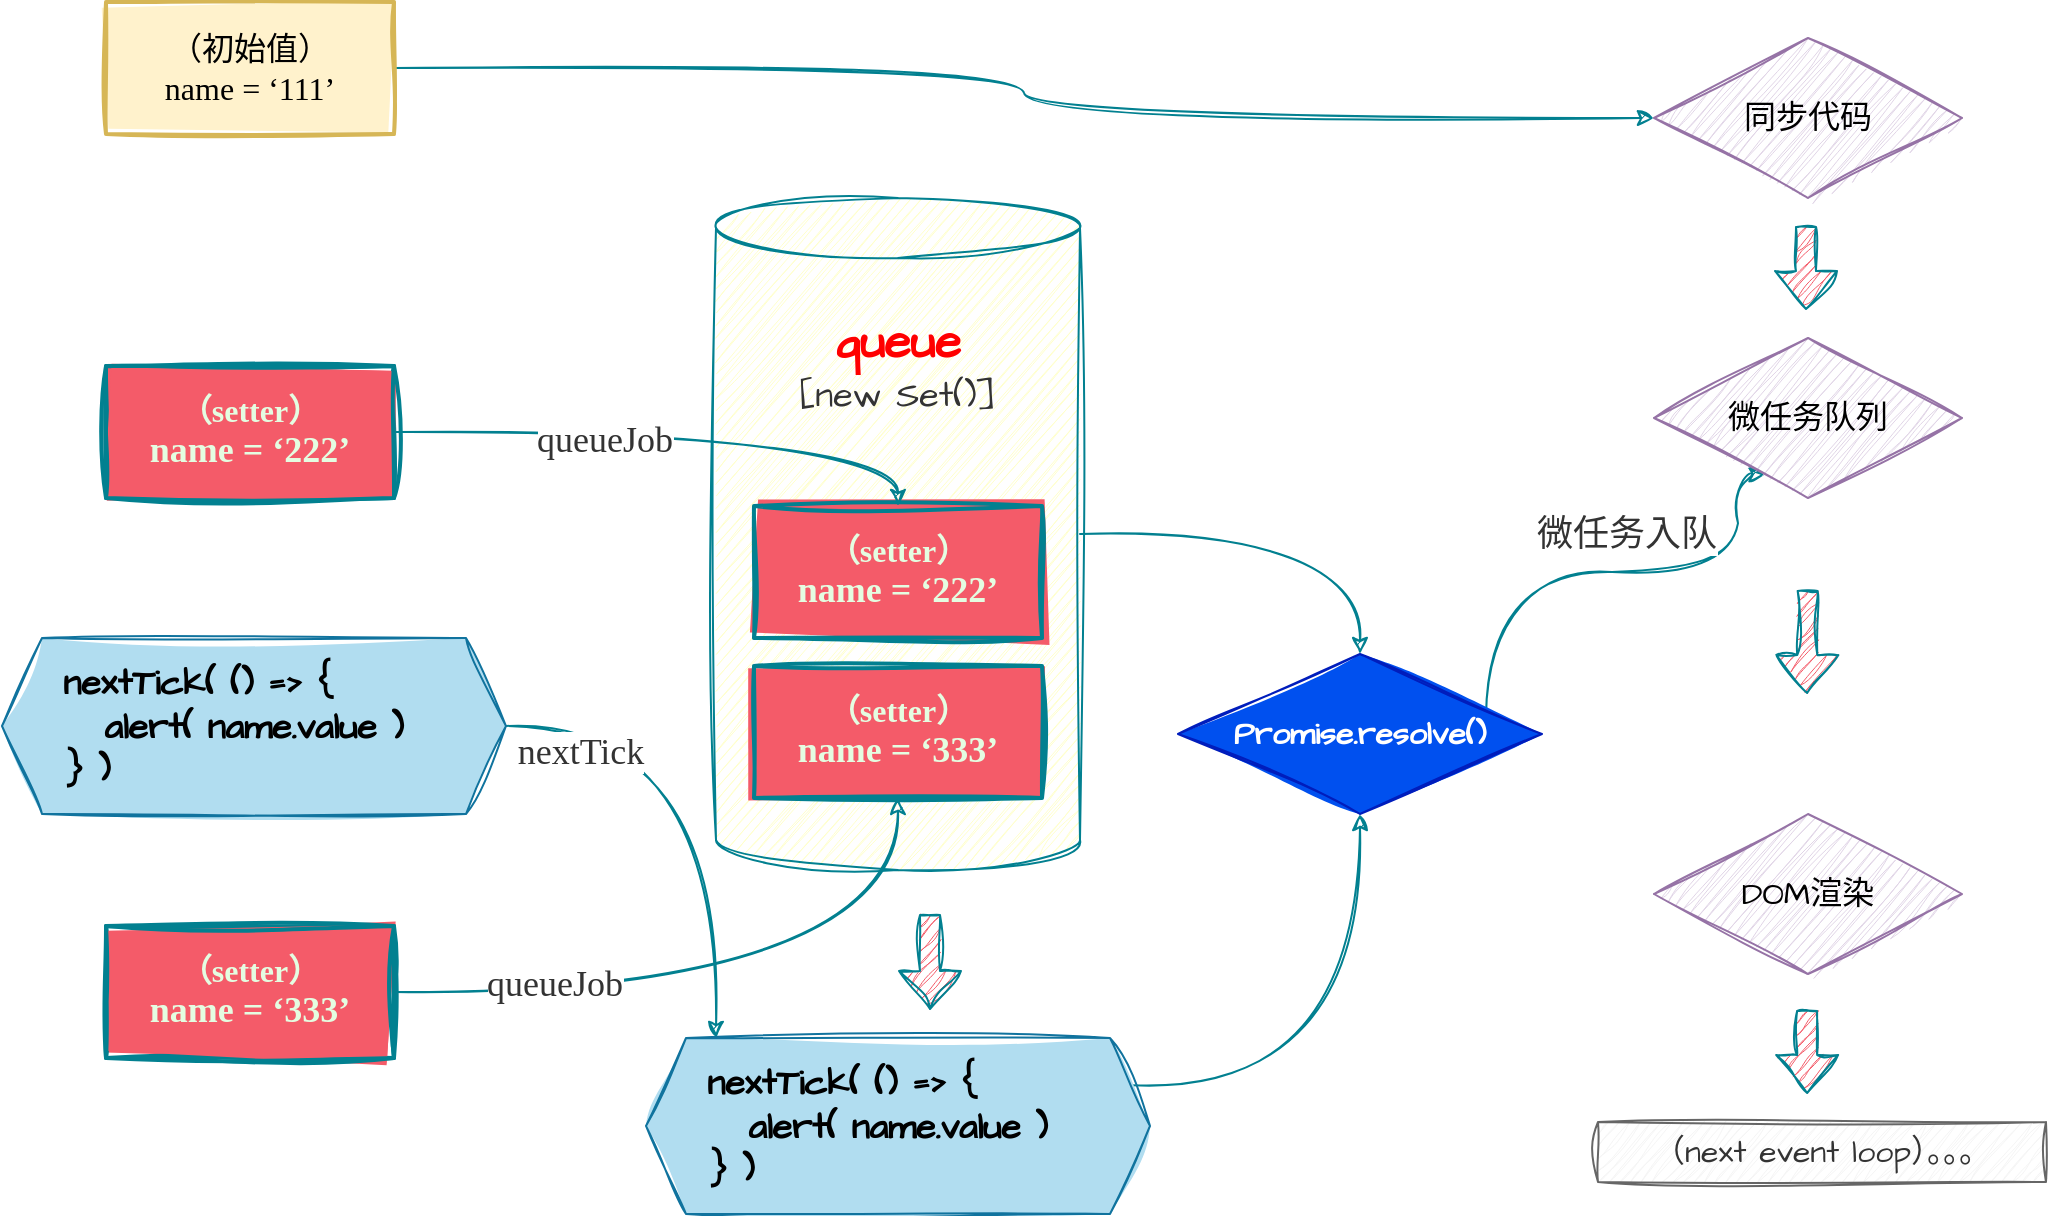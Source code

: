 <mxfile version="20.7.4" type="github">
  <diagram id="B03CdpXAyPxoX-G4bI8B" name="第 1 页">
    <mxGraphModel dx="1803" dy="1005" grid="1" gridSize="14" guides="1" tooltips="1" connect="1" arrows="1" fold="1" page="1" pageScale="1" pageWidth="1169" pageHeight="827" background="none" math="0" shadow="0">
      <root>
        <mxCell id="0" />
        <mxCell id="1" parent="0" />
        <mxCell id="IGS4FdXkIaX1CiRCyWHm-17" style="edgeStyle=orthogonalEdgeStyle;sketch=1;hachureGap=4;jiggle=2;curveFitting=1;orthogonalLoop=1;jettySize=auto;html=1;exitX=1;exitY=0.5;exitDx=0;exitDy=0;strokeColor=#028090;fontFamily=Architects Daughter;fontSource=https%3A%2F%2Ffonts.googleapis.com%2Fcss%3Ffamily%3DArchitects%2BDaughter;fontSize=16;fontColor=#333333;fillColor=#F45B69;curved=1;" edge="1" parent="1" source="IGS4FdXkIaX1CiRCyWHm-1" target="IGS4FdXkIaX1CiRCyWHm-11">
          <mxGeometry relative="1" as="geometry" />
        </mxCell>
        <mxCell id="IGS4FdXkIaX1CiRCyWHm-1" value="（初始值）&lt;br style=&quot;font-size: 16px;&quot;&gt;name = ‘111’" style="rounded=0;whiteSpace=wrap;html=1;strokeWidth=2;fillWeight=4;hachureGap=8;hachureAngle=45;fillColor=#fff2cc;strokeColor=#d6b656;labelBackgroundColor=none;sketch=1;curveFitting=1;jiggle=2;fillStyle=solid;fontSize=16;fontFamily=Comic Sans MS;" vertex="1" parent="1">
          <mxGeometry x="150" y="56" width="144" height="66" as="geometry" />
        </mxCell>
        <mxCell id="IGS4FdXkIaX1CiRCyWHm-2" value="（setter）&lt;br style=&quot;font-size: 16px;&quot;&gt;&lt;font style=&quot;font-size: 18px;&quot;&gt;name = ‘222’&lt;/font&gt;" style="rounded=0;whiteSpace=wrap;html=1;strokeWidth=2;fillWeight=4;hachureGap=8;hachureAngle=45;fillColor=#F45B69;strokeColor=#028090;fontColor=#E4FDE1;labelBackgroundColor=none;sketch=1;curveFitting=1;jiggle=2;fillStyle=solid;fontSize=16;fontStyle=1;fontFamily=Lucida Console;" vertex="1" parent="1">
          <mxGeometry x="150" y="238" width="144" height="66" as="geometry" />
        </mxCell>
        <mxCell id="IGS4FdXkIaX1CiRCyWHm-3" value="（setter）&lt;br style=&quot;font-size: 16px;&quot;&gt;name = ‘333’" style="rounded=0;whiteSpace=wrap;html=1;strokeWidth=2;fillWeight=4;hachureGap=8;hachureAngle=45;fillColor=#F45B69;strokeColor=#028090;fontColor=#E4FDE1;labelBackgroundColor=none;sketch=1;curveFitting=1;jiggle=2;fillStyle=solid;fontSize=16;fontStyle=1" vertex="1" parent="1">
          <mxGeometry x="150" y="518" width="144" height="66" as="geometry" />
        </mxCell>
        <mxCell id="IGS4FdXkIaX1CiRCyWHm-29" style="edgeStyle=orthogonalEdgeStyle;curved=1;sketch=1;hachureGap=4;jiggle=2;curveFitting=1;orthogonalLoop=1;jettySize=auto;html=1;exitX=1;exitY=0.5;exitDx=0;exitDy=0;exitPerimeter=0;entryX=0.5;entryY=0;entryDx=0;entryDy=0;strokeColor=#028090;fontFamily=Comic Sans MS;fontSize=18;fontColor=#333333;fillColor=#F45B69;" edge="1" parent="1" source="IGS4FdXkIaX1CiRCyWHm-4" target="IGS4FdXkIaX1CiRCyWHm-12">
          <mxGeometry relative="1" as="geometry" />
        </mxCell>
        <mxCell id="IGS4FdXkIaX1CiRCyWHm-4" value="" style="shape=cylinder3;whiteSpace=wrap;html=1;boundedLbl=1;backgroundOutline=1;size=15;sketch=1;hachureGap=4;jiggle=2;curveFitting=1;strokeColor=#028090;fontFamily=Architects Daughter;fontSource=https%3A%2F%2Ffonts.googleapis.com%2Fcss%3Ffamily%3DArchitects%2BDaughter;fontSize=16;fontColor=#E4FDE1;fillColor=#FFFFCC;" vertex="1" parent="1">
          <mxGeometry x="455" y="154" width="182" height="336" as="geometry" />
        </mxCell>
        <mxCell id="IGS4FdXkIaX1CiRCyWHm-5" value="（setter）&lt;br style=&quot;border-color: var(--border-color);&quot;&gt;&lt;font style=&quot;font-size: 18px;&quot;&gt;name = ‘222’&lt;/font&gt;" style="rounded=0;whiteSpace=wrap;html=1;strokeWidth=2;fillWeight=4;hachureGap=8;hachureAngle=45;fillColor=#F45B69;strokeColor=#028090;fontColor=#E4FDE1;labelBackgroundColor=none;sketch=1;curveFitting=1;jiggle=2;fillStyle=solid;fontSize=16;fontStyle=1;fontFamily=Comic Sans MS;" vertex="1" parent="1">
          <mxGeometry x="474" y="308" width="144" height="66" as="geometry" />
        </mxCell>
        <mxCell id="IGS4FdXkIaX1CiRCyWHm-6" value="（setter）&lt;br style=&quot;border-color: var(--border-color);&quot;&gt;&lt;font style=&quot;font-size: 18px;&quot;&gt;name = ‘333’&lt;/font&gt;" style="rounded=0;whiteSpace=wrap;html=1;strokeWidth=2;fillWeight=4;hachureGap=8;hachureAngle=45;fillColor=#F45B69;strokeColor=#028090;fontColor=#E4FDE1;labelBackgroundColor=none;sketch=1;curveFitting=1;jiggle=2;fillStyle=solid;fontSize=16;fontStyle=1;fontFamily=Comic Sans MS;" vertex="1" parent="1">
          <mxGeometry x="474" y="388" width="144" height="66" as="geometry" />
        </mxCell>
        <mxCell id="IGS4FdXkIaX1CiRCyWHm-24" style="edgeStyle=orthogonalEdgeStyle;curved=1;sketch=1;hachureGap=4;jiggle=2;curveFitting=1;orthogonalLoop=1;jettySize=auto;html=1;exitX=1;exitY=0.5;exitDx=0;exitDy=0;entryX=0.139;entryY=0;entryDx=0;entryDy=0;entryPerimeter=0;strokeColor=#028090;fontFamily=Comic Sans MS;fontSize=18;fontColor=#333333;fillColor=#F45B69;" edge="1" parent="1" source="IGS4FdXkIaX1CiRCyWHm-7" target="IGS4FdXkIaX1CiRCyWHm-20">
          <mxGeometry relative="1" as="geometry" />
        </mxCell>
        <mxCell id="IGS4FdXkIaX1CiRCyWHm-27" value="nextTick" style="edgeLabel;html=1;align=center;verticalAlign=middle;resizable=0;points=[];fontSize=18;fontFamily=Comic Sans MS;fontColor=#333333;" vertex="1" connectable="0" parent="IGS4FdXkIaX1CiRCyWHm-24">
          <mxGeometry x="-0.721" y="-13" relative="1" as="geometry">
            <mxPoint as="offset" />
          </mxGeometry>
        </mxCell>
        <mxCell id="IGS4FdXkIaX1CiRCyWHm-7" value="nextTick( () =&amp;gt; {&amp;nbsp; &amp;nbsp; &amp;nbsp; &amp;nbsp;&amp;nbsp;&lt;br style=&quot;font-size: 18px;&quot;&gt;alert( name.value )&lt;br style=&quot;font-size: 18px;&quot;&gt;} )&amp;nbsp; &amp;nbsp; &amp;nbsp; &amp;nbsp; &amp;nbsp; &amp;nbsp; &amp;nbsp; &amp;nbsp; &amp;nbsp; &amp;nbsp; &amp;nbsp; &amp;nbsp;" style="shape=hexagon;perimeter=hexagonPerimeter2;whiteSpace=wrap;html=1;fixedSize=1;sketch=1;hachureGap=4;jiggle=2;curveFitting=1;strokeColor=#10739e;fontFamily=Architects Daughter;fontSource=https%3A%2F%2Ffonts.googleapis.com%2Fcss%3Ffamily%3DArchitects%2BDaughter;fontSize=18;fillColor=#b1ddf0;fillStyle=solid;fontStyle=1" vertex="1" parent="1">
          <mxGeometry x="98" y="374" width="252" height="88" as="geometry" />
        </mxCell>
        <mxCell id="IGS4FdXkIaX1CiRCyWHm-8" value="&lt;font color=&quot;#ff0000&quot; style=&quot;font-size: 24px;&quot;&gt;&lt;b&gt;queue &lt;br&gt;&lt;/b&gt;&lt;/font&gt;&lt;font style=&quot;font-size: 18px;&quot;&gt;[new Set()]&lt;/font&gt;" style="text;html=1;strokeColor=none;fillColor=none;align=center;verticalAlign=middle;whiteSpace=wrap;rounded=0;sketch=1;hachureGap=4;jiggle=2;curveFitting=1;fontFamily=Architects Daughter;fontSource=https%3A%2F%2Ffonts.googleapis.com%2Fcss%3Ffamily%3DArchitects%2BDaughter;fontSize=16;fontColor=#333333;" vertex="1" parent="1">
          <mxGeometry x="483" y="210" width="126" height="56" as="geometry" />
        </mxCell>
        <mxCell id="IGS4FdXkIaX1CiRCyWHm-11" value="同步代码" style="rhombus;whiteSpace=wrap;html=1;sketch=1;hachureGap=4;jiggle=2;curveFitting=1;strokeColor=#9673a6;fontFamily=Architects Daughter;fontSource=https%3A%2F%2Ffonts.googleapis.com%2Fcss%3Ffamily%3DArchitects%2BDaughter;fontSize=16;fillColor=#e1d5e7;" vertex="1" parent="1">
          <mxGeometry x="924" y="74" width="154" height="80" as="geometry" />
        </mxCell>
        <mxCell id="IGS4FdXkIaX1CiRCyWHm-30" style="edgeStyle=orthogonalEdgeStyle;curved=1;sketch=1;hachureGap=4;jiggle=2;curveFitting=1;orthogonalLoop=1;jettySize=auto;html=1;exitX=1;exitY=0.5;exitDx=0;exitDy=0;strokeColor=#028090;fontFamily=Comic Sans MS;fontSize=18;fontColor=#333333;fillColor=#F45B69;entryX=0.362;entryY=0.852;entryDx=0;entryDy=0;entryPerimeter=0;" edge="1" parent="1" target="IGS4FdXkIaX1CiRCyWHm-13">
          <mxGeometry relative="1" as="geometry">
            <mxPoint x="966.0" y="299" as="targetPoint" />
            <mxPoint x="840" y="413" as="sourcePoint" />
            <Array as="points">
              <mxPoint x="840" y="341" />
              <mxPoint x="966" y="341" />
              <mxPoint x="966" y="292" />
            </Array>
          </mxGeometry>
        </mxCell>
        <mxCell id="IGS4FdXkIaX1CiRCyWHm-31" value="微任务入队" style="edgeLabel;html=1;align=center;verticalAlign=middle;resizable=0;points=[];fontSize=18;fontFamily=Comic Sans MS;fontColor=#333333;" vertex="1" connectable="0" parent="IGS4FdXkIaX1CiRCyWHm-30">
          <mxGeometry x="0.311" y="30" relative="1" as="geometry">
            <mxPoint x="-29" y="11" as="offset" />
          </mxGeometry>
        </mxCell>
        <mxCell id="IGS4FdXkIaX1CiRCyWHm-12" value="Promise.resolve()" style="rhombus;whiteSpace=wrap;html=1;sketch=1;hachureGap=4;jiggle=2;curveFitting=1;strokeColor=#001DBC;fontFamily=Architects Daughter;fontSource=https%3A%2F%2Ffonts.googleapis.com%2Fcss%3Ffamily%3DArchitects%2BDaughter;fontSize=16;fillColor=#0050ef;fontColor=#ffffff;fillStyle=solid;fontStyle=1" vertex="1" parent="1">
          <mxGeometry x="686" y="382" width="182" height="80" as="geometry" />
        </mxCell>
        <mxCell id="IGS4FdXkIaX1CiRCyWHm-13" value="微任务队列" style="rhombus;whiteSpace=wrap;html=1;sketch=1;hachureGap=4;jiggle=2;curveFitting=1;strokeColor=#9673a6;fontFamily=Architects Daughter;fontSource=https%3A%2F%2Ffonts.googleapis.com%2Fcss%3Ffamily%3DArchitects%2BDaughter;fontSize=16;fillColor=#e1d5e7;" vertex="1" parent="1">
          <mxGeometry x="924" y="224" width="154" height="80" as="geometry" />
        </mxCell>
        <mxCell id="IGS4FdXkIaX1CiRCyWHm-14" value="DOM渲染" style="rhombus;whiteSpace=wrap;html=1;sketch=1;hachureGap=4;jiggle=2;curveFitting=1;strokeColor=#9673a6;fontFamily=Architects Daughter;fontSource=https%3A%2F%2Ffonts.googleapis.com%2Fcss%3Ffamily%3DArchitects%2BDaughter;fontSize=16;fillColor=#e1d5e7;" vertex="1" parent="1">
          <mxGeometry x="924" y="462" width="154" height="80" as="geometry" />
        </mxCell>
        <mxCell id="IGS4FdXkIaX1CiRCyWHm-16" value="（next event loop）。。。" style="text;html=1;strokeColor=#666666;fillColor=#f5f5f5;align=center;verticalAlign=middle;whiteSpace=wrap;rounded=0;sketch=1;hachureGap=4;jiggle=2;curveFitting=1;fontFamily=Architects Daughter;fontSource=https%3A%2F%2Ffonts.googleapis.com%2Fcss%3Ffamily%3DArchitects%2BDaughter;fontSize=16;fontColor=#333333;" vertex="1" parent="1">
          <mxGeometry x="896" y="616" width="224" height="30" as="geometry" />
        </mxCell>
        <mxCell id="IGS4FdXkIaX1CiRCyWHm-23" style="edgeStyle=orthogonalEdgeStyle;curved=1;sketch=1;hachureGap=4;jiggle=2;curveFitting=1;orthogonalLoop=1;jettySize=auto;html=1;exitX=1;exitY=0.5;exitDx=0;exitDy=0;entryX=0.5;entryY=1;entryDx=0;entryDy=0;strokeColor=#028090;fontFamily=Comic Sans MS;fontSize=18;fontColor=#333333;fillColor=#F45B69;" edge="1" parent="1" source="IGS4FdXkIaX1CiRCyWHm-18" target="IGS4FdXkIaX1CiRCyWHm-6">
          <mxGeometry relative="1" as="geometry" />
        </mxCell>
        <mxCell id="IGS4FdXkIaX1CiRCyWHm-26" value="queueJob" style="edgeLabel;html=1;align=center;verticalAlign=middle;resizable=0;points=[];fontSize=18;fontFamily=Comic Sans MS;fontColor=#333333;" vertex="1" connectable="0" parent="IGS4FdXkIaX1CiRCyWHm-23">
          <mxGeometry x="-0.543" y="4" relative="1" as="geometry">
            <mxPoint as="offset" />
          </mxGeometry>
        </mxCell>
        <mxCell id="IGS4FdXkIaX1CiRCyWHm-18" value="（setter）&lt;br style=&quot;font-size: 16px;&quot;&gt;&lt;font style=&quot;font-size: 18px;&quot;&gt;name = ‘333’&lt;/font&gt;" style="rounded=0;whiteSpace=wrap;html=1;strokeWidth=2;fillWeight=4;hachureGap=8;hachureAngle=45;fillColor=#F45B69;strokeColor=#028090;fontColor=#E4FDE1;labelBackgroundColor=none;sketch=1;curveFitting=1;jiggle=2;fillStyle=solid;fontSize=16;fontStyle=1;fontFamily=Comic Sans MS;" vertex="1" parent="1">
          <mxGeometry x="150" y="518" width="144" height="66" as="geometry" />
        </mxCell>
        <mxCell id="IGS4FdXkIaX1CiRCyWHm-22" style="edgeStyle=orthogonalEdgeStyle;curved=1;sketch=1;hachureGap=4;jiggle=2;curveFitting=1;orthogonalLoop=1;jettySize=auto;html=1;exitX=1;exitY=0.5;exitDx=0;exitDy=0;strokeColor=#028090;fontFamily=Comic Sans MS;fontSize=18;fontColor=#333333;fillColor=#F45B69;" edge="1" parent="1" source="IGS4FdXkIaX1CiRCyWHm-19" target="IGS4FdXkIaX1CiRCyWHm-5">
          <mxGeometry relative="1" as="geometry" />
        </mxCell>
        <mxCell id="IGS4FdXkIaX1CiRCyWHm-25" value="queueJob" style="edgeLabel;html=1;align=center;verticalAlign=middle;resizable=0;points=[];fontSize=18;fontFamily=Comic Sans MS;fontColor=#333333;" vertex="1" connectable="0" parent="IGS4FdXkIaX1CiRCyWHm-22">
          <mxGeometry x="-0.277" y="-4" relative="1" as="geometry">
            <mxPoint as="offset" />
          </mxGeometry>
        </mxCell>
        <mxCell id="IGS4FdXkIaX1CiRCyWHm-19" value="（setter）&lt;br style=&quot;font-size: 16px;&quot;&gt;&lt;font style=&quot;font-size: 18px;&quot;&gt;name = ‘222’&lt;/font&gt;" style="rounded=0;whiteSpace=wrap;html=1;strokeWidth=2;fillWeight=4;hachureGap=8;hachureAngle=45;fillColor=#F45B69;strokeColor=#028090;fontColor=#E4FDE1;labelBackgroundColor=none;sketch=1;curveFitting=1;jiggle=2;fillStyle=solid;fontSize=16;fontStyle=1;fontFamily=Comic Sans MS;" vertex="1" parent="1">
          <mxGeometry x="150" y="238" width="144" height="66" as="geometry" />
        </mxCell>
        <mxCell id="IGS4FdXkIaX1CiRCyWHm-28" style="edgeStyle=orthogonalEdgeStyle;curved=1;sketch=1;hachureGap=4;jiggle=2;curveFitting=1;orthogonalLoop=1;jettySize=auto;html=1;exitX=1;exitY=0.25;exitDx=0;exitDy=0;strokeColor=#028090;fontFamily=Comic Sans MS;fontSize=18;fontColor=#333333;fillColor=#F45B69;" edge="1" parent="1" source="IGS4FdXkIaX1CiRCyWHm-20" target="IGS4FdXkIaX1CiRCyWHm-12">
          <mxGeometry relative="1" as="geometry" />
        </mxCell>
        <mxCell id="IGS4FdXkIaX1CiRCyWHm-20" value="nextTick( () =&amp;gt; {&amp;nbsp; &amp;nbsp; &amp;nbsp; &amp;nbsp;&amp;nbsp;&lt;br style=&quot;font-size: 18px;&quot;&gt;alert( name.value )&lt;br style=&quot;font-size: 18px;&quot;&gt;} )&amp;nbsp; &amp;nbsp; &amp;nbsp; &amp;nbsp; &amp;nbsp; &amp;nbsp; &amp;nbsp; &amp;nbsp; &amp;nbsp; &amp;nbsp; &amp;nbsp; &amp;nbsp;" style="shape=hexagon;perimeter=hexagonPerimeter2;whiteSpace=wrap;html=1;fixedSize=1;sketch=1;hachureGap=4;jiggle=2;curveFitting=1;strokeColor=#10739e;fontFamily=Architects Daughter;fontSource=https%3A%2F%2Ffonts.googleapis.com%2Fcss%3Ffamily%3DArchitects%2BDaughter;fontSize=18;fillColor=#b1ddf0;fillStyle=solid;fontStyle=1" vertex="1" parent="1">
          <mxGeometry x="420" y="574" width="252" height="88" as="geometry" />
        </mxCell>
        <mxCell id="IGS4FdXkIaX1CiRCyWHm-33" value="" style="shape=flexArrow;endArrow=classic;html=1;sketch=1;hachureGap=4;jiggle=2;curveFitting=1;strokeColor=#028090;fontFamily=Comic Sans MS;fontSize=30;fontColor=#333333;fillColor=#F45B69;curved=1;" edge="1" parent="1">
          <mxGeometry width="50" height="50" relative="1" as="geometry">
            <mxPoint x="562" y="512" as="sourcePoint" />
            <mxPoint x="562" y="560" as="targetPoint" />
          </mxGeometry>
        </mxCell>
        <mxCell id="IGS4FdXkIaX1CiRCyWHm-34" value="" style="shape=flexArrow;endArrow=classic;html=1;sketch=1;hachureGap=4;jiggle=2;curveFitting=1;strokeColor=#028090;fontFamily=Comic Sans MS;fontSize=30;fontColor=#333333;fillColor=#F45B69;curved=1;" edge="1" parent="1">
          <mxGeometry width="50" height="50" relative="1" as="geometry">
            <mxPoint x="1000" y="168" as="sourcePoint" />
            <mxPoint x="1000" y="210" as="targetPoint" />
          </mxGeometry>
        </mxCell>
        <mxCell id="IGS4FdXkIaX1CiRCyWHm-35" value="" style="shape=flexArrow;endArrow=classic;html=1;sketch=1;hachureGap=4;jiggle=2;curveFitting=1;strokeColor=#028090;fontFamily=Comic Sans MS;fontSize=30;fontColor=#333333;fillColor=#F45B69;curved=1;" edge="1" parent="1">
          <mxGeometry width="50" height="50" relative="1" as="geometry">
            <mxPoint x="1000.83" y="350" as="sourcePoint" />
            <mxPoint x="1000.57" y="402" as="targetPoint" />
          </mxGeometry>
        </mxCell>
        <mxCell id="IGS4FdXkIaX1CiRCyWHm-36" value="" style="shape=flexArrow;endArrow=classic;html=1;sketch=1;hachureGap=4;jiggle=2;curveFitting=1;strokeColor=#028090;fontFamily=Comic Sans MS;fontSize=30;fontColor=#333333;fillColor=#F45B69;curved=1;" edge="1" parent="1">
          <mxGeometry width="50" height="50" relative="1" as="geometry">
            <mxPoint x="1000.57" y="560" as="sourcePoint" />
            <mxPoint x="1000.57" y="602" as="targetPoint" />
          </mxGeometry>
        </mxCell>
      </root>
    </mxGraphModel>
  </diagram>
</mxfile>
